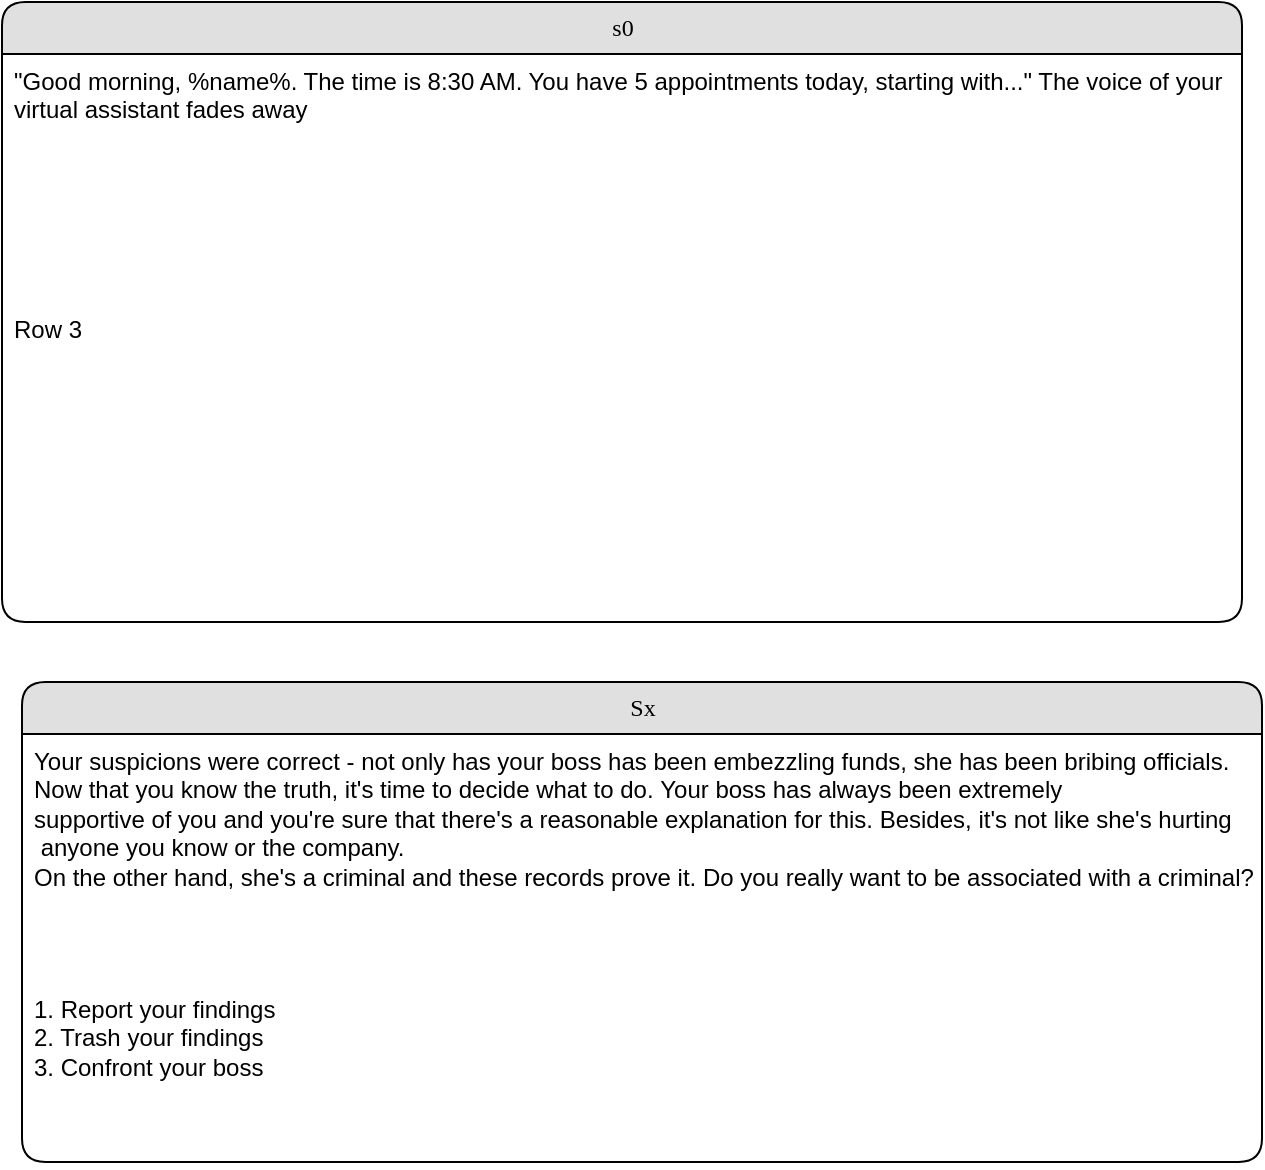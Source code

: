 <mxfile version="13.9.2" type="github">
  <diagram name="Page-1" id="b520641d-4fe3-3701-9064-5fc419738815">
    <mxGraphModel dx="1185" dy="662" grid="1" gridSize="10" guides="1" tooltips="1" connect="1" arrows="1" fold="1" page="1" pageScale="1" pageWidth="1100" pageHeight="850" background="#ffffff" math="0" shadow="0">
      <root>
        <mxCell id="0" />
        <mxCell id="1" parent="0" />
        <mxCell id="e9B-Smu1X89H_BTClJb--12" value="Sx" style="swimlane;html=1;fontStyle=0;childLayout=stackLayout;horizontal=1;startSize=26;fillColor=#e0e0e0;horizontalStack=0;resizeParent=1;resizeLast=0;collapsible=1;marginBottom=0;swimlaneFillColor=#ffffff;align=center;rounded=1;shadow=0;comic=0;labelBackgroundColor=none;strokeWidth=1;fontFamily=Verdana;fontSize=12" vertex="1" parent="1">
          <mxGeometry x="150" y="370" width="620" height="240" as="geometry">
            <mxRectangle x="510" y="180" width="50" height="26" as="alternateBounds" />
          </mxGeometry>
        </mxCell>
        <mxCell id="e9B-Smu1X89H_BTClJb--13" value="Your suspicions were correct - not only has your boss has been embezzling funds, she has been bribing officials. &#xa;Now that you know the truth, it&#39;s time to decide what to do. Your boss has always been extremely supportive of you and you&#39;re sure that there&#39;s a reasonable explanation for this. Besides, it&#39;s not like she&#39;s hurting&#xa; anyone you know or the company.&#xa;On the other hand, she&#39;s a criminal and these records prove it. Do you really want to be associated with a criminal?" style="text;strokeColor=none;fillColor=none;spacingLeft=4;spacingRight=4;overflow=hidden;rotatable=0;points=[[0,0.5],[1,0.5]];portConstraint=eastwest;whiteSpace=wrap;verticalAlign=top;" vertex="1" parent="e9B-Smu1X89H_BTClJb--12">
          <mxGeometry y="26" width="620" height="124" as="geometry" />
        </mxCell>
        <mxCell id="e9B-Smu1X89H_BTClJb--15" value="1. Report your findings&#xa;2. Trash your findings&#xa;3. Confront your boss&#xa;" style="text;strokeColor=none;fillColor=none;spacingLeft=4;spacingRight=4;whiteSpace=wrap;overflow=hidden;rotatable=0;points=[[0,0.5],[1,0.5]];portConstraint=eastwest;" vertex="1" parent="e9B-Smu1X89H_BTClJb--12">
          <mxGeometry y="150" width="620" height="90" as="geometry" />
        </mxCell>
        <mxCell id="e9B-Smu1X89H_BTClJb--18" value="s0" style="swimlane;html=1;fontStyle=0;childLayout=stackLayout;horizontal=1;startSize=26;fillColor=#e0e0e0;horizontalStack=0;resizeParent=1;resizeLast=0;collapsible=1;marginBottom=0;swimlaneFillColor=#ffffff;align=center;rounded=1;shadow=0;comic=0;labelBackgroundColor=none;strokeWidth=1;fontFamily=Verdana;fontSize=12" vertex="1" parent="1">
          <mxGeometry x="140" y="30" width="620" height="310" as="geometry">
            <mxRectangle x="510" y="180" width="50" height="26" as="alternateBounds" />
          </mxGeometry>
        </mxCell>
        <mxCell id="e9B-Smu1X89H_BTClJb--19" value="&quot;Good morning, %name%. The time is 8:30 AM. You have 5 appointments today, starting with...&quot; The voice of your virtual assistant fades away " style="text;strokeColor=none;fillColor=none;spacingLeft=4;spacingRight=4;overflow=hidden;rotatable=0;points=[[0,0.5],[1,0.5]];portConstraint=eastwest;whiteSpace=wrap;verticalAlign=top;" vertex="1" parent="e9B-Smu1X89H_BTClJb--18">
          <mxGeometry y="26" width="620" height="124" as="geometry" />
        </mxCell>
        <mxCell id="e9B-Smu1X89H_BTClJb--21" value="Row 3" style="text;strokeColor=none;fillColor=none;spacingLeft=4;spacingRight=4;whiteSpace=wrap;overflow=hidden;rotatable=0;points=[[0,0.5],[1,0.5]];portConstraint=eastwest;" vertex="1" parent="e9B-Smu1X89H_BTClJb--18">
          <mxGeometry y="150" width="620" height="26" as="geometry" />
        </mxCell>
      </root>
    </mxGraphModel>
  </diagram>
</mxfile>
